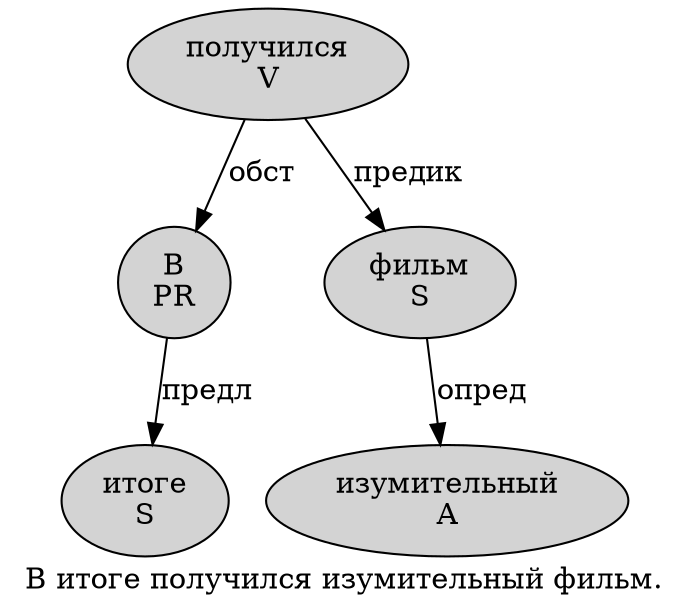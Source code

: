 digraph SENTENCE_1444 {
	graph [label="В итоге получился изумительный фильм."]
	node [style=filled]
		0 [label="В
PR" color="" fillcolor=lightgray penwidth=1 shape=ellipse]
		1 [label="итоге
S" color="" fillcolor=lightgray penwidth=1 shape=ellipse]
		2 [label="получился
V" color="" fillcolor=lightgray penwidth=1 shape=ellipse]
		3 [label="изумительный
A" color="" fillcolor=lightgray penwidth=1 shape=ellipse]
		4 [label="фильм
S" color="" fillcolor=lightgray penwidth=1 shape=ellipse]
			0 -> 1 [label="предл"]
			2 -> 0 [label="обст"]
			2 -> 4 [label="предик"]
			4 -> 3 [label="опред"]
}